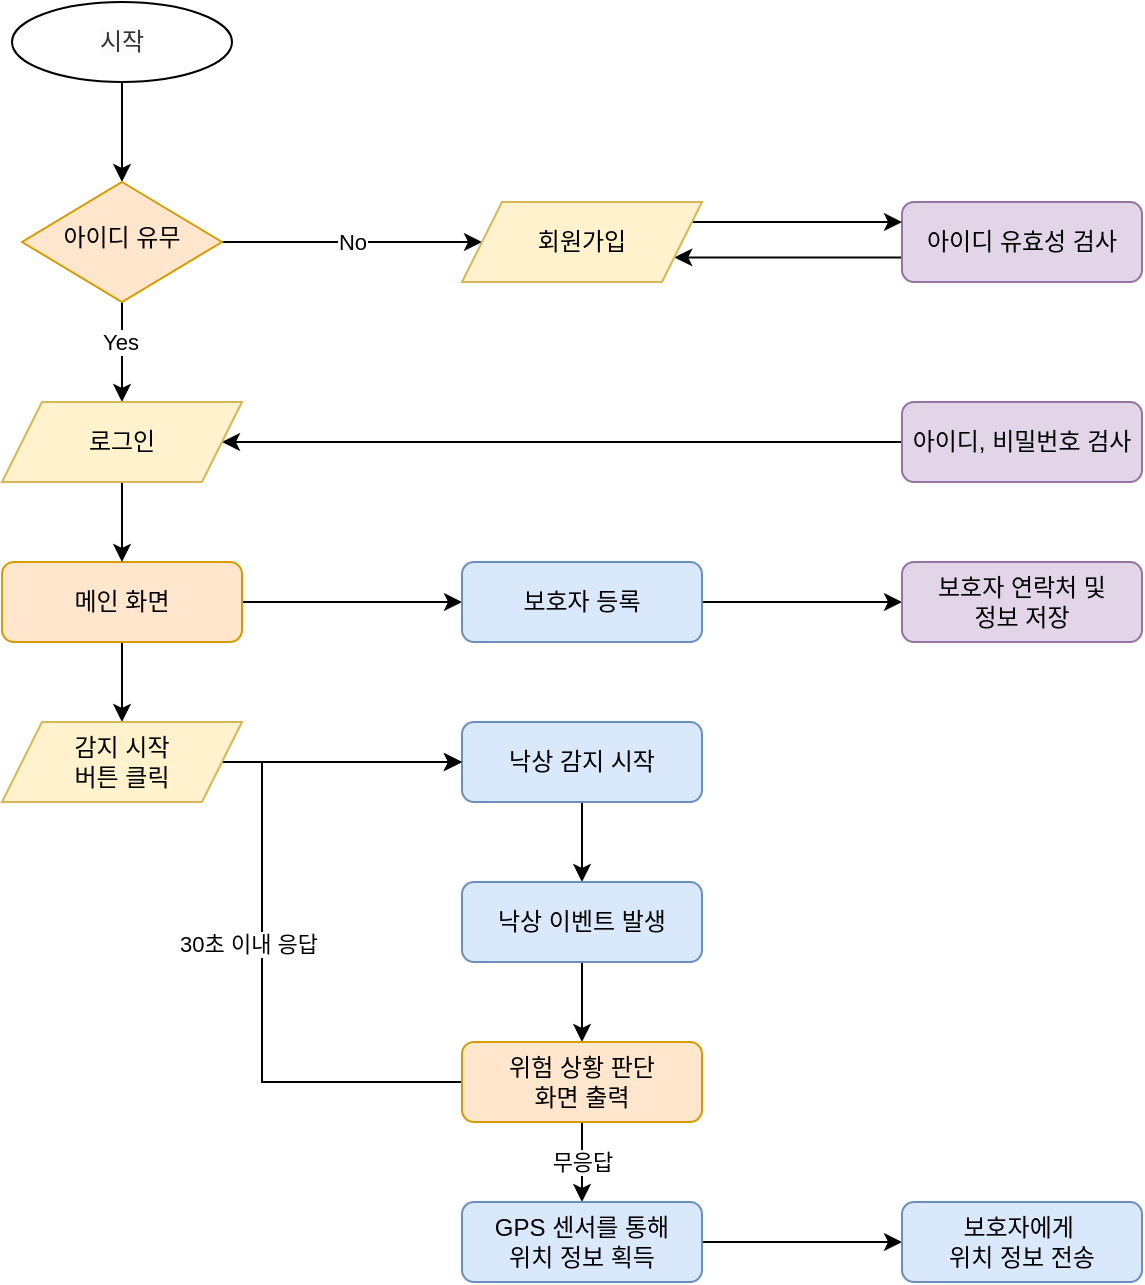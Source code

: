 <mxfile version="24.5.2" type="github">
  <diagram id="C5RBs43oDa-KdzZeNtuy" name="Page-1">
    <mxGraphModel dx="1114" dy="550" grid="1" gridSize="10" guides="1" tooltips="1" connect="1" arrows="1" fold="1" page="1" pageScale="1" pageWidth="680" pageHeight="760" math="0" shadow="0">
      <root>
        <mxCell id="WIyWlLk6GJQsqaUBKTNV-0" />
        <mxCell id="WIyWlLk6GJQsqaUBKTNV-1" parent="WIyWlLk6GJQsqaUBKTNV-0" />
        <mxCell id="o-P6y_TITMmvC0WJKp_i-6" value="" style="edgeStyle=orthogonalEdgeStyle;rounded=0;orthogonalLoop=1;jettySize=auto;html=1;exitX=0.5;exitY=1;exitDx=0;exitDy=0;" edge="1" parent="WIyWlLk6GJQsqaUBKTNV-1" source="o-P6y_TITMmvC0WJKp_i-38" target="WIyWlLk6GJQsqaUBKTNV-6">
          <mxGeometry relative="1" as="geometry">
            <mxPoint x="110" y="90" as="sourcePoint" />
          </mxGeometry>
        </mxCell>
        <mxCell id="o-P6y_TITMmvC0WJKp_i-3" value="" style="edgeStyle=orthogonalEdgeStyle;rounded=0;orthogonalLoop=1;jettySize=auto;html=1;entryX=0.5;entryY=0;entryDx=0;entryDy=0;" edge="1" parent="WIyWlLk6GJQsqaUBKTNV-1" source="WIyWlLk6GJQsqaUBKTNV-6" target="o-P6y_TITMmvC0WJKp_i-40">
          <mxGeometry relative="1" as="geometry">
            <mxPoint x="110" y="280" as="targetPoint" />
          </mxGeometry>
        </mxCell>
        <mxCell id="o-P6y_TITMmvC0WJKp_i-18" value="Yes" style="edgeLabel;html=1;align=center;verticalAlign=middle;resizable=0;points=[];" vertex="1" connectable="0" parent="o-P6y_TITMmvC0WJKp_i-3">
          <mxGeometry x="-0.194" y="-1" relative="1" as="geometry">
            <mxPoint as="offset" />
          </mxGeometry>
        </mxCell>
        <mxCell id="o-P6y_TITMmvC0WJKp_i-4" value="No" style="edgeStyle=orthogonalEdgeStyle;rounded=0;orthogonalLoop=1;jettySize=auto;html=1;entryX=0;entryY=0.5;entryDx=0;entryDy=0;" edge="1" parent="WIyWlLk6GJQsqaUBKTNV-1" source="WIyWlLk6GJQsqaUBKTNV-6" target="o-P6y_TITMmvC0WJKp_i-43">
          <mxGeometry relative="1" as="geometry">
            <mxPoint x="236" y="180" as="targetPoint" />
          </mxGeometry>
        </mxCell>
        <mxCell id="WIyWlLk6GJQsqaUBKTNV-6" value="아이디 유무" style="rhombus;whiteSpace=wrap;html=1;shadow=0;fontFamily=Helvetica;fontSize=12;align=center;strokeWidth=1;spacing=6;spacingTop=-4;fillColor=#ffe6cc;strokeColor=#d79b00;" parent="WIyWlLk6GJQsqaUBKTNV-1" vertex="1">
          <mxGeometry x="60" y="150" width="100" height="60" as="geometry" />
        </mxCell>
        <mxCell id="o-P6y_TITMmvC0WJKp_i-20" value="" style="edgeStyle=orthogonalEdgeStyle;rounded=0;orthogonalLoop=1;jettySize=auto;html=1;" edge="1" parent="WIyWlLk6GJQsqaUBKTNV-1" source="WIyWlLk6GJQsqaUBKTNV-11" target="o-P6y_TITMmvC0WJKp_i-19">
          <mxGeometry relative="1" as="geometry" />
        </mxCell>
        <mxCell id="o-P6y_TITMmvC0WJKp_i-62" value="" style="edgeStyle=orthogonalEdgeStyle;rounded=0;orthogonalLoop=1;jettySize=auto;html=1;" edge="1" parent="WIyWlLk6GJQsqaUBKTNV-1" source="WIyWlLk6GJQsqaUBKTNV-11" target="o-P6y_TITMmvC0WJKp_i-57">
          <mxGeometry relative="1" as="geometry" />
        </mxCell>
        <mxCell id="WIyWlLk6GJQsqaUBKTNV-11" value="메인 화면" style="rounded=1;whiteSpace=wrap;html=1;fontSize=12;glass=0;strokeWidth=1;shadow=0;fillColor=#ffe6cc;strokeColor=#d79b00;" parent="WIyWlLk6GJQsqaUBKTNV-1" vertex="1">
          <mxGeometry x="50" y="340" width="120" height="40" as="geometry" />
        </mxCell>
        <mxCell id="o-P6y_TITMmvC0WJKp_i-35" value="" style="edgeStyle=orthogonalEdgeStyle;rounded=0;orthogonalLoop=1;jettySize=auto;html=1;" edge="1" parent="WIyWlLk6GJQsqaUBKTNV-1" source="o-P6y_TITMmvC0WJKp_i-19" target="o-P6y_TITMmvC0WJKp_i-34">
          <mxGeometry relative="1" as="geometry" />
        </mxCell>
        <mxCell id="o-P6y_TITMmvC0WJKp_i-19" value="보호자 등록" style="rounded=1;whiteSpace=wrap;html=1;fontSize=12;glass=0;strokeWidth=1;shadow=0;fillColor=#dae8fc;strokeColor=#6c8ebf;" vertex="1" parent="WIyWlLk6GJQsqaUBKTNV-1">
          <mxGeometry x="280" y="340" width="120" height="40" as="geometry" />
        </mxCell>
        <mxCell id="o-P6y_TITMmvC0WJKp_i-24" value="" style="edgeStyle=orthogonalEdgeStyle;rounded=0;orthogonalLoop=1;jettySize=auto;html=1;" edge="1" parent="WIyWlLk6GJQsqaUBKTNV-1" source="o-P6y_TITMmvC0WJKp_i-21" target="o-P6y_TITMmvC0WJKp_i-23">
          <mxGeometry relative="1" as="geometry" />
        </mxCell>
        <mxCell id="o-P6y_TITMmvC0WJKp_i-21" value="낙상 감지 시작" style="rounded=1;whiteSpace=wrap;html=1;fontSize=12;glass=0;strokeWidth=1;shadow=0;fillColor=#dae8fc;strokeColor=#6c8ebf;" vertex="1" parent="WIyWlLk6GJQsqaUBKTNV-1">
          <mxGeometry x="280" y="420" width="120" height="40" as="geometry" />
        </mxCell>
        <mxCell id="o-P6y_TITMmvC0WJKp_i-48" value="" style="edgeStyle=orthogonalEdgeStyle;rounded=0;orthogonalLoop=1;jettySize=auto;html=1;" edge="1" parent="WIyWlLk6GJQsqaUBKTNV-1" source="o-P6y_TITMmvC0WJKp_i-23" target="o-P6y_TITMmvC0WJKp_i-47">
          <mxGeometry relative="1" as="geometry" />
        </mxCell>
        <mxCell id="o-P6y_TITMmvC0WJKp_i-23" value="낙상 이벤트 발생" style="rounded=1;whiteSpace=wrap;html=1;fontSize=12;glass=0;strokeWidth=1;shadow=0;fillColor=#dae8fc;strokeColor=#6c8ebf;" vertex="1" parent="WIyWlLk6GJQsqaUBKTNV-1">
          <mxGeometry x="280" y="500" width="120" height="40" as="geometry" />
        </mxCell>
        <mxCell id="o-P6y_TITMmvC0WJKp_i-28" value="" style="edgeStyle=orthogonalEdgeStyle;rounded=0;orthogonalLoop=1;jettySize=auto;html=1;entryX=1;entryY=0.75;entryDx=0;entryDy=0;" edge="1" parent="WIyWlLk6GJQsqaUBKTNV-1" source="o-P6y_TITMmvC0WJKp_i-26" target="o-P6y_TITMmvC0WJKp_i-43">
          <mxGeometry relative="1" as="geometry">
            <mxPoint x="356" y="180" as="targetPoint" />
            <Array as="points">
              <mxPoint x="520" y="188" />
              <mxPoint x="520" y="188" />
            </Array>
          </mxGeometry>
        </mxCell>
        <mxCell id="o-P6y_TITMmvC0WJKp_i-26" value="아이디 유효성 검사" style="rounded=1;whiteSpace=wrap;html=1;fontSize=12;glass=0;strokeWidth=1;shadow=0;fillColor=#e1d5e7;strokeColor=#9673a6;" vertex="1" parent="WIyWlLk6GJQsqaUBKTNV-1">
          <mxGeometry x="500" y="160" width="120" height="40" as="geometry" />
        </mxCell>
        <mxCell id="o-P6y_TITMmvC0WJKp_i-33" value="" style="edgeStyle=orthogonalEdgeStyle;rounded=0;orthogonalLoop=1;jettySize=auto;html=1;entryX=1;entryY=0.5;entryDx=0;entryDy=0;" edge="1" parent="WIyWlLk6GJQsqaUBKTNV-1" source="o-P6y_TITMmvC0WJKp_i-29" target="o-P6y_TITMmvC0WJKp_i-40">
          <mxGeometry relative="1" as="geometry">
            <mxPoint x="170" y="300" as="targetPoint" />
          </mxGeometry>
        </mxCell>
        <mxCell id="o-P6y_TITMmvC0WJKp_i-29" value="아이디, 비밀번호 검사" style="rounded=1;whiteSpace=wrap;html=1;fontSize=12;glass=0;strokeWidth=1;shadow=0;fillColor=#e1d5e7;strokeColor=#9673a6;" vertex="1" parent="WIyWlLk6GJQsqaUBKTNV-1">
          <mxGeometry x="500" y="260" width="120" height="40" as="geometry" />
        </mxCell>
        <mxCell id="o-P6y_TITMmvC0WJKp_i-34" value="보호자 연락처 및&lt;div&gt;정보 저장&lt;/div&gt;" style="rounded=1;whiteSpace=wrap;html=1;fontSize=12;glass=0;strokeWidth=1;shadow=0;fillColor=#e1d5e7;strokeColor=#9673a6;" vertex="1" parent="WIyWlLk6GJQsqaUBKTNV-1">
          <mxGeometry x="500" y="340" width="120" height="40" as="geometry" />
        </mxCell>
        <mxCell id="o-P6y_TITMmvC0WJKp_i-38" value="&lt;span style=&quot;color: rgb(51, 51, 51); font-family: Helvetica; font-size: 12px; font-style: normal; font-variant-ligatures: normal; font-variant-caps: normal; font-weight: 400; letter-spacing: normal; orphans: 2; text-align: center; text-indent: 0px; text-transform: none; widows: 2; word-spacing: 0px; -webkit-text-stroke-width: 0px; white-space: normal; background-color: rgb(251, 251, 251); text-decoration-thickness: initial; text-decoration-style: initial; text-decoration-color: initial; display: inline !important; float: none;&quot;&gt;시작&lt;/span&gt;" style="ellipse;whiteSpace=wrap;html=1;" vertex="1" parent="WIyWlLk6GJQsqaUBKTNV-1">
          <mxGeometry x="55" y="60" width="110" height="40" as="geometry" />
        </mxCell>
        <mxCell id="o-P6y_TITMmvC0WJKp_i-46" value="" style="edgeStyle=orthogonalEdgeStyle;rounded=0;orthogonalLoop=1;jettySize=auto;html=1;" edge="1" parent="WIyWlLk6GJQsqaUBKTNV-1" source="o-P6y_TITMmvC0WJKp_i-40" target="WIyWlLk6GJQsqaUBKTNV-11">
          <mxGeometry relative="1" as="geometry" />
        </mxCell>
        <mxCell id="o-P6y_TITMmvC0WJKp_i-40" value="로그인" style="shape=parallelogram;perimeter=parallelogramPerimeter;whiteSpace=wrap;html=1;fixedSize=1;fillColor=#fff2cc;strokeColor=#d6b656;" vertex="1" parent="WIyWlLk6GJQsqaUBKTNV-1">
          <mxGeometry x="50" y="260" width="120" height="40" as="geometry" />
        </mxCell>
        <mxCell id="o-P6y_TITMmvC0WJKp_i-45" value="" style="edgeStyle=orthogonalEdgeStyle;rounded=0;orthogonalLoop=1;jettySize=auto;html=1;" edge="1" parent="WIyWlLk6GJQsqaUBKTNV-1" source="o-P6y_TITMmvC0WJKp_i-43" target="o-P6y_TITMmvC0WJKp_i-26">
          <mxGeometry relative="1" as="geometry">
            <Array as="points">
              <mxPoint x="470" y="170" />
              <mxPoint x="470" y="170" />
            </Array>
          </mxGeometry>
        </mxCell>
        <mxCell id="o-P6y_TITMmvC0WJKp_i-43" value="회원가입" style="shape=parallelogram;perimeter=parallelogramPerimeter;whiteSpace=wrap;html=1;fixedSize=1;fillColor=#fff2cc;strokeColor=#d6b656;" vertex="1" parent="WIyWlLk6GJQsqaUBKTNV-1">
          <mxGeometry x="280" y="160" width="120" height="40" as="geometry" />
        </mxCell>
        <mxCell id="o-P6y_TITMmvC0WJKp_i-50" value="무응답" style="edgeStyle=orthogonalEdgeStyle;rounded=0;orthogonalLoop=1;jettySize=auto;html=1;" edge="1" parent="WIyWlLk6GJQsqaUBKTNV-1" source="o-P6y_TITMmvC0WJKp_i-47" target="o-P6y_TITMmvC0WJKp_i-49">
          <mxGeometry relative="1" as="geometry" />
        </mxCell>
        <mxCell id="o-P6y_TITMmvC0WJKp_i-52" value="" style="edgeStyle=orthogonalEdgeStyle;rounded=0;orthogonalLoop=1;jettySize=auto;html=1;entryX=0;entryY=0.5;entryDx=0;entryDy=0;" edge="1" parent="WIyWlLk6GJQsqaUBKTNV-1" source="o-P6y_TITMmvC0WJKp_i-47" target="o-P6y_TITMmvC0WJKp_i-21">
          <mxGeometry relative="1" as="geometry">
            <mxPoint x="340" y="670" as="targetPoint" />
            <Array as="points">
              <mxPoint x="180" y="600" />
              <mxPoint x="180" y="440" />
            </Array>
          </mxGeometry>
        </mxCell>
        <mxCell id="o-P6y_TITMmvC0WJKp_i-54" value="30초 이내 응답" style="edgeLabel;html=1;align=center;verticalAlign=middle;resizable=0;points=[];" vertex="1" connectable="0" parent="o-P6y_TITMmvC0WJKp_i-52">
          <mxGeometry x="-0.278" y="7" relative="1" as="geometry">
            <mxPoint y="-39" as="offset" />
          </mxGeometry>
        </mxCell>
        <mxCell id="o-P6y_TITMmvC0WJKp_i-47" value="&lt;div&gt;위험 상황 판단&lt;/div&gt;&lt;div&gt;화면&amp;nbsp;&lt;span style=&quot;background-color: initial;&quot;&gt;출력&lt;/span&gt;&lt;/div&gt;" style="rounded=1;whiteSpace=wrap;html=1;fontSize=12;glass=0;strokeWidth=1;shadow=0;fillColor=#ffe6cc;strokeColor=#d79b00;" vertex="1" parent="WIyWlLk6GJQsqaUBKTNV-1">
          <mxGeometry x="280" y="580" width="120" height="40" as="geometry" />
        </mxCell>
        <mxCell id="o-P6y_TITMmvC0WJKp_i-65" value="" style="edgeStyle=orthogonalEdgeStyle;rounded=0;orthogonalLoop=1;jettySize=auto;html=1;" edge="1" parent="WIyWlLk6GJQsqaUBKTNV-1" source="o-P6y_TITMmvC0WJKp_i-49" target="o-P6y_TITMmvC0WJKp_i-64">
          <mxGeometry relative="1" as="geometry" />
        </mxCell>
        <mxCell id="o-P6y_TITMmvC0WJKp_i-49" value="&lt;div&gt;GPS 센서를 통해&lt;/div&gt;&lt;div&gt;위치 정보 획득&lt;/div&gt;" style="rounded=1;whiteSpace=wrap;html=1;fontSize=12;glass=0;strokeWidth=1;shadow=0;fillColor=#dae8fc;strokeColor=#6c8ebf;" vertex="1" parent="WIyWlLk6GJQsqaUBKTNV-1">
          <mxGeometry x="280" y="660" width="120" height="40" as="geometry" />
        </mxCell>
        <mxCell id="o-P6y_TITMmvC0WJKp_i-61" value="" style="edgeStyle=orthogonalEdgeStyle;rounded=0;orthogonalLoop=1;jettySize=auto;html=1;" edge="1" parent="WIyWlLk6GJQsqaUBKTNV-1" source="o-P6y_TITMmvC0WJKp_i-57" target="o-P6y_TITMmvC0WJKp_i-21">
          <mxGeometry relative="1" as="geometry" />
        </mxCell>
        <mxCell id="o-P6y_TITMmvC0WJKp_i-57" value="감지 시작&lt;div&gt;버튼 클릭&lt;/div&gt;" style="shape=parallelogram;perimeter=parallelogramPerimeter;whiteSpace=wrap;html=1;fixedSize=1;fillColor=#fff2cc;strokeColor=#d6b656;" vertex="1" parent="WIyWlLk6GJQsqaUBKTNV-1">
          <mxGeometry x="50" y="420" width="120" height="40" as="geometry" />
        </mxCell>
        <mxCell id="o-P6y_TITMmvC0WJKp_i-64" value="&lt;div&gt;보호자에게&amp;nbsp;&lt;/div&gt;&lt;div&gt;위치 정보&amp;nbsp;&lt;span style=&quot;background-color: initial;&quot;&gt;전송&lt;/span&gt;&lt;/div&gt;" style="rounded=1;whiteSpace=wrap;html=1;fontSize=12;glass=0;strokeWidth=1;shadow=0;fillColor=#dae8fc;strokeColor=#6c8ebf;" vertex="1" parent="WIyWlLk6GJQsqaUBKTNV-1">
          <mxGeometry x="500" y="660" width="120" height="40" as="geometry" />
        </mxCell>
      </root>
    </mxGraphModel>
  </diagram>
</mxfile>
